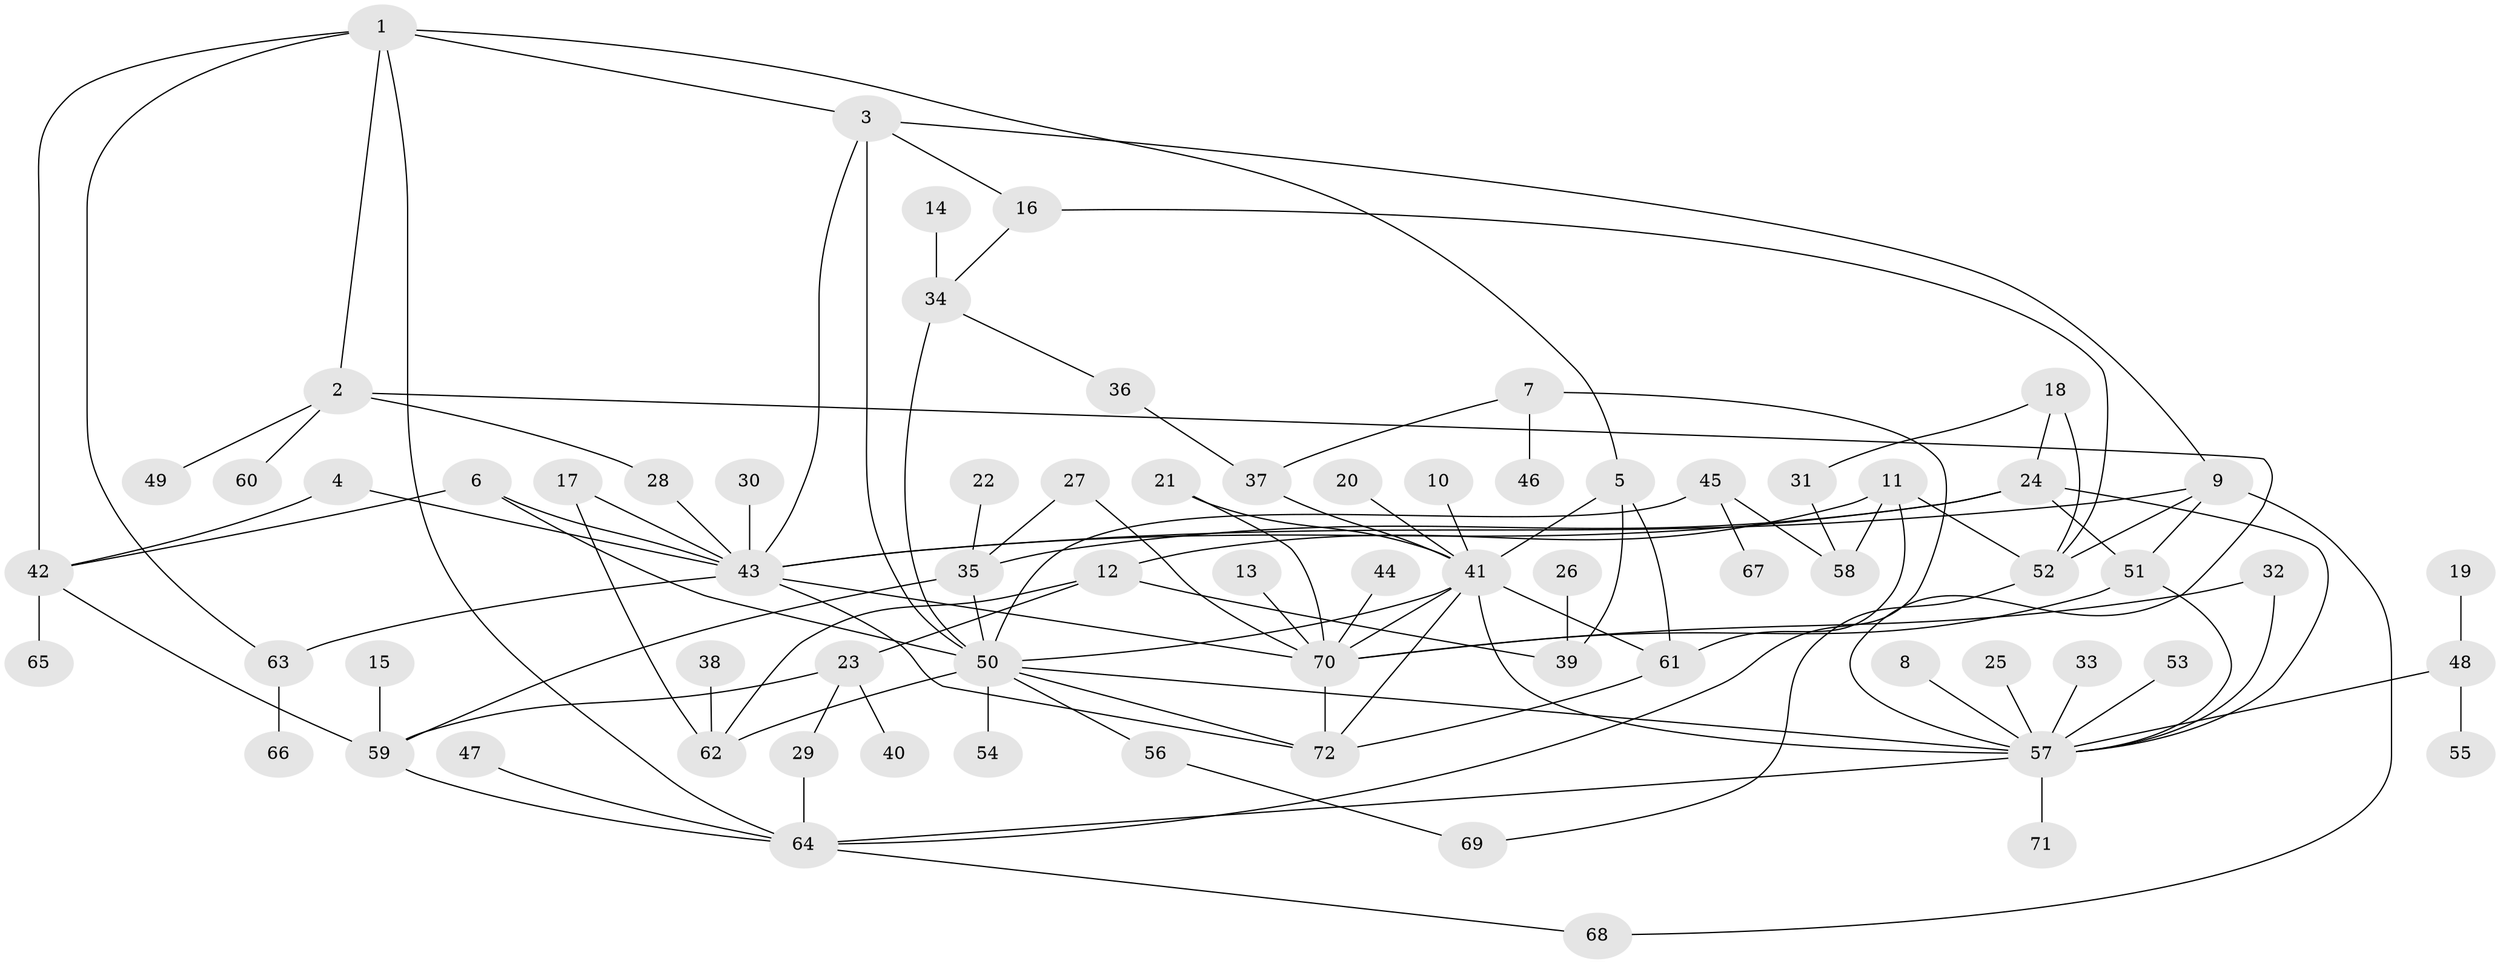 // original degree distribution, {4: 0.1111111111111111, 6: 0.027777777777777776, 5: 0.041666666666666664, 7: 0.027777777777777776, 3: 0.19444444444444445, 2: 0.2847222222222222, 10: 0.006944444444444444, 9: 0.006944444444444444, 1: 0.2986111111111111}
// Generated by graph-tools (version 1.1) at 2025/49/03/09/25 03:49:18]
// undirected, 72 vertices, 112 edges
graph export_dot {
graph [start="1"]
  node [color=gray90,style=filled];
  1;
  2;
  3;
  4;
  5;
  6;
  7;
  8;
  9;
  10;
  11;
  12;
  13;
  14;
  15;
  16;
  17;
  18;
  19;
  20;
  21;
  22;
  23;
  24;
  25;
  26;
  27;
  28;
  29;
  30;
  31;
  32;
  33;
  34;
  35;
  36;
  37;
  38;
  39;
  40;
  41;
  42;
  43;
  44;
  45;
  46;
  47;
  48;
  49;
  50;
  51;
  52;
  53;
  54;
  55;
  56;
  57;
  58;
  59;
  60;
  61;
  62;
  63;
  64;
  65;
  66;
  67;
  68;
  69;
  70;
  71;
  72;
  1 -- 2 [weight=1.0];
  1 -- 3 [weight=1.0];
  1 -- 5 [weight=1.0];
  1 -- 42 [weight=1.0];
  1 -- 63 [weight=1.0];
  1 -- 64 [weight=1.0];
  2 -- 28 [weight=1.0];
  2 -- 49 [weight=1.0];
  2 -- 57 [weight=1.0];
  2 -- 60 [weight=1.0];
  3 -- 9 [weight=1.0];
  3 -- 16 [weight=1.0];
  3 -- 43 [weight=1.0];
  3 -- 50 [weight=1.0];
  4 -- 42 [weight=1.0];
  4 -- 43 [weight=1.0];
  5 -- 39 [weight=1.0];
  5 -- 41 [weight=1.0];
  5 -- 61 [weight=1.0];
  6 -- 42 [weight=1.0];
  6 -- 43 [weight=1.0];
  6 -- 50 [weight=1.0];
  7 -- 37 [weight=1.0];
  7 -- 46 [weight=1.0];
  7 -- 64 [weight=1.0];
  8 -- 57 [weight=1.0];
  9 -- 43 [weight=1.0];
  9 -- 51 [weight=1.0];
  9 -- 52 [weight=1.0];
  9 -- 68 [weight=1.0];
  10 -- 41 [weight=1.0];
  11 -- 12 [weight=1.0];
  11 -- 52 [weight=1.0];
  11 -- 58 [weight=1.0];
  11 -- 61 [weight=1.0];
  12 -- 23 [weight=1.0];
  12 -- 39 [weight=1.0];
  12 -- 62 [weight=1.0];
  13 -- 70 [weight=1.0];
  14 -- 34 [weight=1.0];
  15 -- 59 [weight=1.0];
  16 -- 34 [weight=1.0];
  16 -- 52 [weight=1.0];
  17 -- 43 [weight=1.0];
  17 -- 62 [weight=1.0];
  18 -- 24 [weight=1.0];
  18 -- 31 [weight=1.0];
  18 -- 52 [weight=1.0];
  19 -- 48 [weight=2.0];
  20 -- 41 [weight=1.0];
  21 -- 41 [weight=1.0];
  21 -- 70 [weight=1.0];
  22 -- 35 [weight=1.0];
  23 -- 29 [weight=1.0];
  23 -- 40 [weight=1.0];
  23 -- 59 [weight=1.0];
  24 -- 35 [weight=1.0];
  24 -- 43 [weight=1.0];
  24 -- 51 [weight=1.0];
  24 -- 57 [weight=1.0];
  25 -- 57 [weight=1.0];
  26 -- 39 [weight=1.0];
  27 -- 35 [weight=1.0];
  27 -- 70 [weight=1.0];
  28 -- 43 [weight=1.0];
  29 -- 64 [weight=1.0];
  30 -- 43 [weight=1.0];
  31 -- 58 [weight=1.0];
  32 -- 57 [weight=1.0];
  32 -- 70 [weight=1.0];
  33 -- 57 [weight=1.0];
  34 -- 36 [weight=1.0];
  34 -- 50 [weight=2.0];
  35 -- 50 [weight=1.0];
  35 -- 59 [weight=1.0];
  36 -- 37 [weight=1.0];
  37 -- 41 [weight=1.0];
  38 -- 62 [weight=1.0];
  41 -- 50 [weight=1.0];
  41 -- 57 [weight=1.0];
  41 -- 61 [weight=1.0];
  41 -- 70 [weight=1.0];
  41 -- 72 [weight=1.0];
  42 -- 59 [weight=1.0];
  42 -- 65 [weight=1.0];
  43 -- 63 [weight=1.0];
  43 -- 70 [weight=1.0];
  43 -- 72 [weight=1.0];
  44 -- 70 [weight=1.0];
  45 -- 50 [weight=1.0];
  45 -- 58 [weight=1.0];
  45 -- 67 [weight=1.0];
  47 -- 64 [weight=1.0];
  48 -- 55 [weight=1.0];
  48 -- 57 [weight=1.0];
  50 -- 54 [weight=1.0];
  50 -- 56 [weight=1.0];
  50 -- 57 [weight=1.0];
  50 -- 62 [weight=1.0];
  50 -- 72 [weight=1.0];
  51 -- 57 [weight=1.0];
  51 -- 70 [weight=1.0];
  52 -- 69 [weight=1.0];
  53 -- 57 [weight=1.0];
  56 -- 69 [weight=1.0];
  57 -- 64 [weight=1.0];
  57 -- 71 [weight=1.0];
  59 -- 64 [weight=1.0];
  61 -- 72 [weight=1.0];
  63 -- 66 [weight=1.0];
  64 -- 68 [weight=1.0];
  70 -- 72 [weight=1.0];
}
